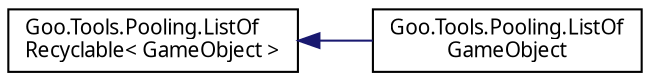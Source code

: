 digraph "Graphical Class Hierarchy"
{
 // LATEX_PDF_SIZE
  edge [fontname="Calibrii",fontsize="10",labelfontname="Calibrii",labelfontsize="10"];
  node [fontname="Calibrii",fontsize="10",shape=record];
  rankdir="LR";
  Node0 [label="Goo.Tools.Pooling.ListOf\lRecyclable\< GameObject \>",height=0.2,width=0.4,color="black", fillcolor="white", style="filled",URL="$dd/d78/classGoo_1_1Tools_1_1Pooling_1_1ListOfRecyclable.html",tooltip=" "];
  Node0 -> Node1 [dir="back",color="midnightblue",fontsize="10",style="solid",fontname="Calibrii"];
  Node1 [label="Goo.Tools.Pooling.ListOf\lGameObject",height=0.2,width=0.4,color="black", fillcolor="white", style="filled",URL="$d4/daf/classGoo_1_1Tools_1_1Pooling_1_1ListOfGameObject.html",tooltip=" "];
}
